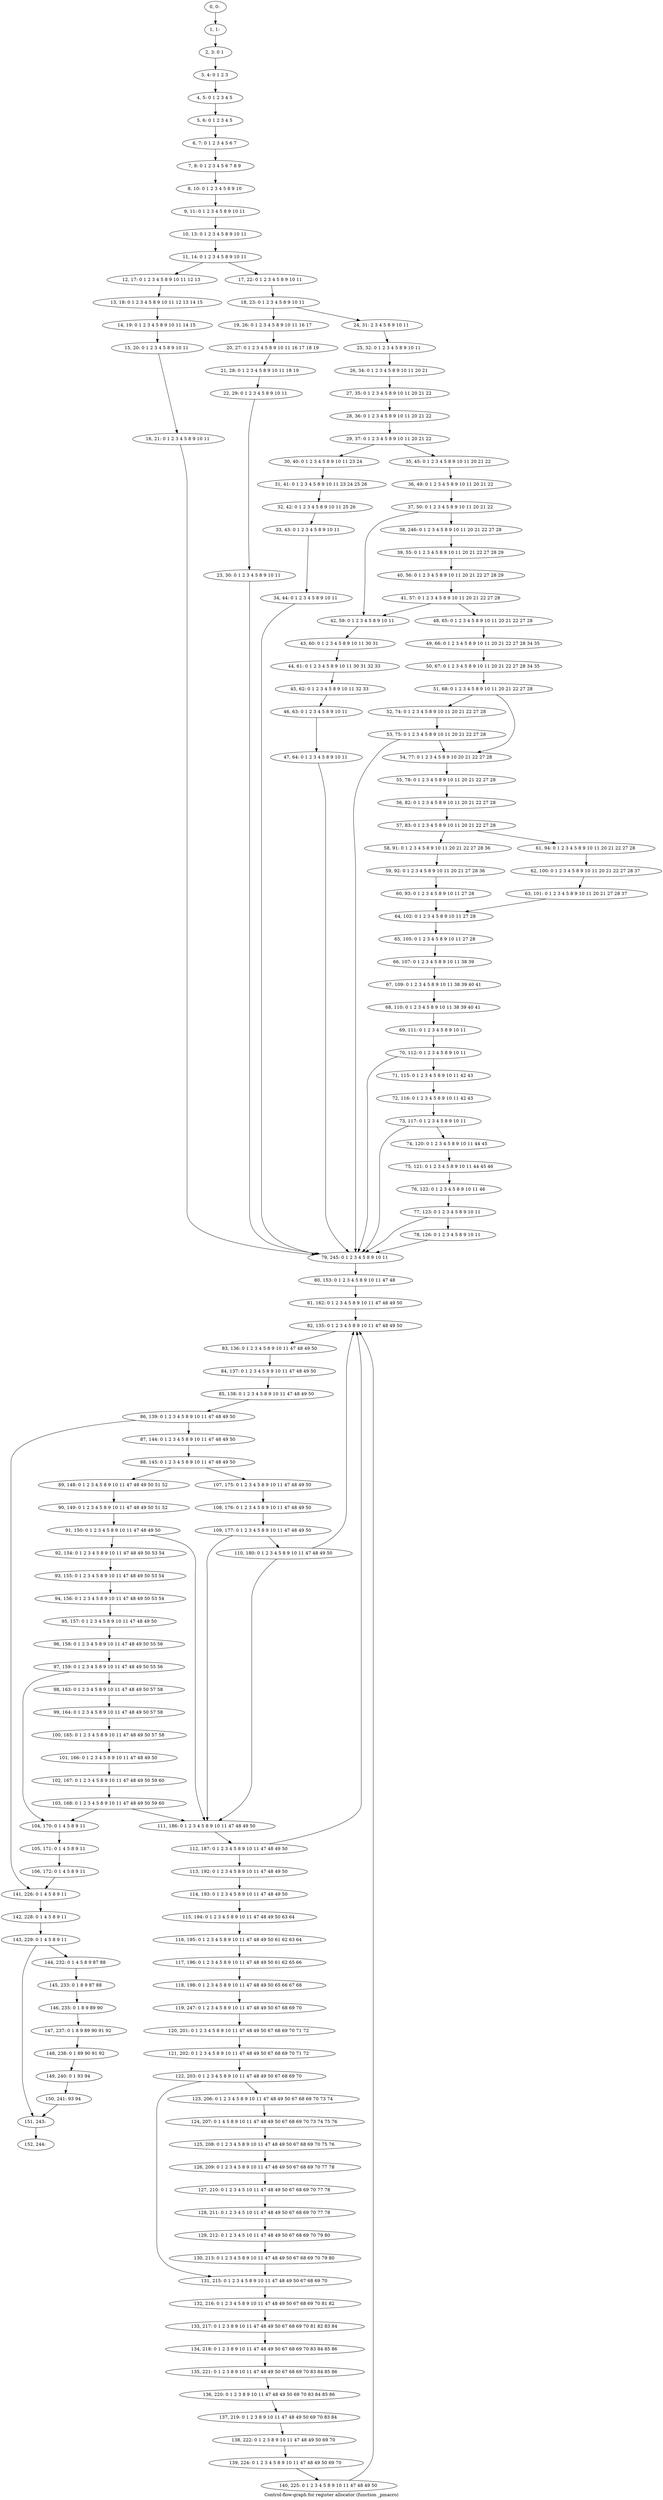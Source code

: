 digraph G {
graph [label="Control-flow-graph for register allocator (function _pmacro)"]
0[label="0, 0: "];
1[label="1, 1: "];
2[label="2, 3: 0 1 "];
3[label="3, 4: 0 1 2 3 "];
4[label="4, 5: 0 1 2 3 4 5 "];
5[label="5, 6: 0 1 2 3 4 5 "];
6[label="6, 7: 0 1 2 3 4 5 6 7 "];
7[label="7, 8: 0 1 2 3 4 5 6 7 8 9 "];
8[label="8, 10: 0 1 2 3 4 5 8 9 10 "];
9[label="9, 11: 0 1 2 3 4 5 8 9 10 11 "];
10[label="10, 13: 0 1 2 3 4 5 8 9 10 11 "];
11[label="11, 14: 0 1 2 3 4 5 8 9 10 11 "];
12[label="12, 17: 0 1 2 3 4 5 8 9 10 11 12 13 "];
13[label="13, 18: 0 1 2 3 4 5 8 9 10 11 12 13 14 15 "];
14[label="14, 19: 0 1 2 3 4 5 8 9 10 11 14 15 "];
15[label="15, 20: 0 1 2 3 4 5 8 9 10 11 "];
16[label="16, 21: 0 1 2 3 4 5 8 9 10 11 "];
17[label="17, 22: 0 1 2 3 4 5 8 9 10 11 "];
18[label="18, 23: 0 1 2 3 4 5 8 9 10 11 "];
19[label="19, 26: 0 1 2 3 4 5 8 9 10 11 16 17 "];
20[label="20, 27: 0 1 2 3 4 5 8 9 10 11 16 17 18 19 "];
21[label="21, 28: 0 1 2 3 4 5 8 9 10 11 18 19 "];
22[label="22, 29: 0 1 2 3 4 5 8 9 10 11 "];
23[label="23, 30: 0 1 2 3 4 5 8 9 10 11 "];
24[label="24, 31: 2 3 4 5 8 9 10 11 "];
25[label="25, 32: 0 1 2 3 4 5 8 9 10 11 "];
26[label="26, 34: 0 1 2 3 4 5 8 9 10 11 20 21 "];
27[label="27, 35: 0 1 2 3 4 5 8 9 10 11 20 21 22 "];
28[label="28, 36: 0 1 2 3 4 5 8 9 10 11 20 21 22 "];
29[label="29, 37: 0 1 2 3 4 5 8 9 10 11 20 21 22 "];
30[label="30, 40: 0 1 2 3 4 5 8 9 10 11 23 24 "];
31[label="31, 41: 0 1 2 3 4 5 8 9 10 11 23 24 25 26 "];
32[label="32, 42: 0 1 2 3 4 5 8 9 10 11 25 26 "];
33[label="33, 43: 0 1 2 3 4 5 8 9 10 11 "];
34[label="34, 44: 0 1 2 3 4 5 8 9 10 11 "];
35[label="35, 45: 0 1 2 3 4 5 8 9 10 11 20 21 22 "];
36[label="36, 49: 0 1 2 3 4 5 8 9 10 11 20 21 22 "];
37[label="37, 50: 0 1 2 3 4 5 8 9 10 11 20 21 22 "];
38[label="38, 246: 0 1 2 3 4 5 8 9 10 11 20 21 22 27 28 "];
39[label="39, 55: 0 1 2 3 4 5 8 9 10 11 20 21 22 27 28 29 "];
40[label="40, 56: 0 1 2 3 4 5 8 9 10 11 20 21 22 27 28 29 "];
41[label="41, 57: 0 1 2 3 4 5 8 9 10 11 20 21 22 27 28 "];
42[label="42, 59: 0 1 2 3 4 5 8 9 10 11 "];
43[label="43, 60: 0 1 2 3 4 5 8 9 10 11 30 31 "];
44[label="44, 61: 0 1 2 3 4 5 8 9 10 11 30 31 32 33 "];
45[label="45, 62: 0 1 2 3 4 5 8 9 10 11 32 33 "];
46[label="46, 63: 0 1 2 3 4 5 8 9 10 11 "];
47[label="47, 64: 0 1 2 3 4 5 8 9 10 11 "];
48[label="48, 65: 0 1 2 3 4 5 8 9 10 11 20 21 22 27 28 "];
49[label="49, 66: 0 1 2 3 4 5 8 9 10 11 20 21 22 27 28 34 35 "];
50[label="50, 67: 0 1 2 3 4 5 8 9 10 11 20 21 22 27 28 34 35 "];
51[label="51, 68: 0 1 2 3 4 5 8 9 10 11 20 21 22 27 28 "];
52[label="52, 74: 0 1 2 3 4 5 8 9 10 11 20 21 22 27 28 "];
53[label="53, 75: 0 1 2 3 4 5 8 9 10 11 20 21 22 27 28 "];
54[label="54, 77: 0 1 2 3 4 5 8 9 10 20 21 22 27 28 "];
55[label="55, 78: 0 1 2 3 4 5 8 9 10 11 20 21 22 27 28 "];
56[label="56, 82: 0 1 2 3 4 5 8 9 10 11 20 21 22 27 28 "];
57[label="57, 83: 0 1 2 3 4 5 8 9 10 11 20 21 22 27 28 "];
58[label="58, 91: 0 1 2 3 4 5 8 9 10 11 20 21 22 27 28 36 "];
59[label="59, 92: 0 1 2 3 4 5 8 9 10 11 20 21 27 28 36 "];
60[label="60, 93: 0 1 2 3 4 5 8 9 10 11 27 28 "];
61[label="61, 94: 0 1 2 3 4 5 8 9 10 11 20 21 22 27 28 "];
62[label="62, 100: 0 1 2 3 4 5 8 9 10 11 20 21 22 27 28 37 "];
63[label="63, 101: 0 1 2 3 4 5 8 9 10 11 20 21 27 28 37 "];
64[label="64, 102: 0 1 2 3 4 5 8 9 10 11 27 28 "];
65[label="65, 105: 0 1 2 3 4 5 8 9 10 11 27 28 "];
66[label="66, 107: 0 1 2 3 4 5 8 9 10 11 38 39 "];
67[label="67, 109: 0 1 2 3 4 5 8 9 10 11 38 39 40 41 "];
68[label="68, 110: 0 1 2 3 4 5 8 9 10 11 38 39 40 41 "];
69[label="69, 111: 0 1 2 3 4 5 8 9 10 11 "];
70[label="70, 112: 0 1 2 3 4 5 8 9 10 11 "];
71[label="71, 115: 0 1 2 3 4 5 8 9 10 11 42 43 "];
72[label="72, 116: 0 1 2 3 4 5 8 9 10 11 42 43 "];
73[label="73, 117: 0 1 2 3 4 5 8 9 10 11 "];
74[label="74, 120: 0 1 2 3 4 5 8 9 10 11 44 45 "];
75[label="75, 121: 0 1 2 3 4 5 8 9 10 11 44 45 46 "];
76[label="76, 122: 0 1 2 3 4 5 8 9 10 11 46 "];
77[label="77, 123: 0 1 2 3 4 5 8 9 10 11 "];
78[label="78, 126: 0 1 2 3 4 5 8 9 10 11 "];
79[label="79, 245: 0 1 2 3 4 5 8 9 10 11 "];
80[label="80, 153: 0 1 2 3 4 5 8 9 10 11 47 48 "];
81[label="81, 162: 0 1 2 3 4 5 8 9 10 11 47 48 49 50 "];
82[label="82, 135: 0 1 2 3 4 5 8 9 10 11 47 48 49 50 "];
83[label="83, 136: 0 1 2 3 4 5 8 9 10 11 47 48 49 50 "];
84[label="84, 137: 0 1 2 3 4 5 8 9 10 11 47 48 49 50 "];
85[label="85, 138: 0 1 2 3 4 5 8 9 10 11 47 48 49 50 "];
86[label="86, 139: 0 1 2 3 4 5 8 9 10 11 47 48 49 50 "];
87[label="87, 144: 0 1 2 3 4 5 8 9 10 11 47 48 49 50 "];
88[label="88, 145: 0 1 2 3 4 5 8 9 10 11 47 48 49 50 "];
89[label="89, 148: 0 1 2 3 4 5 8 9 10 11 47 48 49 50 51 52 "];
90[label="90, 149: 0 1 2 3 4 5 8 9 10 11 47 48 49 50 51 52 "];
91[label="91, 150: 0 1 2 3 4 5 8 9 10 11 47 48 49 50 "];
92[label="92, 154: 0 1 2 3 4 5 8 9 10 11 47 48 49 50 53 54 "];
93[label="93, 155: 0 1 2 3 4 5 8 9 10 11 47 48 49 50 53 54 "];
94[label="94, 156: 0 1 2 3 4 5 8 9 10 11 47 48 49 50 53 54 "];
95[label="95, 157: 0 1 2 3 4 5 8 9 10 11 47 48 49 50 "];
96[label="96, 158: 0 1 2 3 4 5 8 9 10 11 47 48 49 50 55 56 "];
97[label="97, 159: 0 1 2 3 4 5 8 9 10 11 47 48 49 50 55 56 "];
98[label="98, 163: 0 1 2 3 4 5 8 9 10 11 47 48 49 50 57 58 "];
99[label="99, 164: 0 1 2 3 4 5 8 9 10 11 47 48 49 50 57 58 "];
100[label="100, 165: 0 1 2 3 4 5 8 9 10 11 47 48 49 50 57 58 "];
101[label="101, 166: 0 1 2 3 4 5 8 9 10 11 47 48 49 50 "];
102[label="102, 167: 0 1 2 3 4 5 8 9 10 11 47 48 49 50 59 60 "];
103[label="103, 168: 0 1 2 3 4 5 8 9 10 11 47 48 49 50 59 60 "];
104[label="104, 170: 0 1 4 5 8 9 11 "];
105[label="105, 171: 0 1 4 5 8 9 11 "];
106[label="106, 172: 0 1 4 5 8 9 11 "];
107[label="107, 175: 0 1 2 3 4 5 8 9 10 11 47 48 49 50 "];
108[label="108, 176: 0 1 2 3 4 5 8 9 10 11 47 48 49 50 "];
109[label="109, 177: 0 1 2 3 4 5 8 9 10 11 47 48 49 50 "];
110[label="110, 180: 0 1 2 3 4 5 8 9 10 11 47 48 49 50 "];
111[label="111, 186: 0 1 2 3 4 5 8 9 10 11 47 48 49 50 "];
112[label="112, 187: 0 1 2 3 4 5 8 9 10 11 47 48 49 50 "];
113[label="113, 192: 0 1 2 3 4 5 8 9 10 11 47 48 49 50 "];
114[label="114, 193: 0 1 2 3 4 5 8 9 10 11 47 48 49 50 "];
115[label="115, 194: 0 1 2 3 4 5 8 9 10 11 47 48 49 50 63 64 "];
116[label="116, 195: 0 1 2 3 4 5 8 9 10 11 47 48 49 50 61 62 63 64 "];
117[label="117, 196: 0 1 2 3 4 5 8 9 10 11 47 48 49 50 61 62 65 66 "];
118[label="118, 198: 0 1 2 3 4 5 8 9 10 11 47 48 49 50 65 66 67 68 "];
119[label="119, 247: 0 1 2 3 4 5 8 9 10 11 47 48 49 50 67 68 69 70 "];
120[label="120, 201: 0 1 2 3 4 5 8 9 10 11 47 48 49 50 67 68 69 70 71 72 "];
121[label="121, 202: 0 1 2 3 4 5 8 9 10 11 47 48 49 50 67 68 69 70 71 72 "];
122[label="122, 203: 0 1 2 3 4 5 8 9 10 11 47 48 49 50 67 68 69 70 "];
123[label="123, 206: 0 1 2 3 4 5 8 9 10 11 47 48 49 50 67 68 69 70 73 74 "];
124[label="124, 207: 0 1 4 5 8 9 10 11 47 48 49 50 67 68 69 70 73 74 75 76 "];
125[label="125, 208: 0 1 2 3 4 5 8 9 10 11 47 48 49 50 67 68 69 70 75 76 "];
126[label="126, 209: 0 1 2 3 4 5 8 9 10 11 47 48 49 50 67 68 69 70 77 78 "];
127[label="127, 210: 0 1 2 3 4 5 10 11 47 48 49 50 67 68 69 70 77 78 "];
128[label="128, 211: 0 1 2 3 4 5 10 11 47 48 49 50 67 68 69 70 77 78 "];
129[label="129, 212: 0 1 2 3 4 5 10 11 47 48 49 50 67 68 69 70 79 80 "];
130[label="130, 213: 0 1 2 3 4 5 8 9 10 11 47 48 49 50 67 68 69 70 79 80 "];
131[label="131, 215: 0 1 2 3 4 5 8 9 10 11 47 48 49 50 67 68 69 70 "];
132[label="132, 216: 0 1 2 3 4 5 8 9 10 11 47 48 49 50 67 68 69 70 81 82 "];
133[label="133, 217: 0 1 2 3 8 9 10 11 47 48 49 50 67 68 69 70 81 82 83 84 "];
134[label="134, 218: 0 1 2 3 8 9 10 11 47 48 49 50 67 68 69 70 83 84 85 86 "];
135[label="135, 221: 0 1 2 3 8 9 10 11 47 48 49 50 67 68 69 70 83 84 85 86 "];
136[label="136, 220: 0 1 2 3 8 9 10 11 47 48 49 50 69 70 83 84 85 86 "];
137[label="137, 219: 0 1 2 3 8 9 10 11 47 48 49 50 69 70 83 84 "];
138[label="138, 222: 0 1 2 3 8 9 10 11 47 48 49 50 69 70 "];
139[label="139, 224: 0 1 2 3 4 5 8 9 10 11 47 48 49 50 69 70 "];
140[label="140, 225: 0 1 2 3 4 5 8 9 10 11 47 48 49 50 "];
141[label="141, 226: 0 1 4 5 8 9 11 "];
142[label="142, 228: 0 1 4 5 8 9 11 "];
143[label="143, 229: 0 1 4 5 8 9 11 "];
144[label="144, 232: 0 1 4 5 8 9 87 88 "];
145[label="145, 233: 0 1 8 9 87 88 "];
146[label="146, 235: 0 1 8 9 89 90 "];
147[label="147, 237: 0 1 8 9 89 90 91 92 "];
148[label="148, 238: 0 1 89 90 91 92 "];
149[label="149, 240: 0 1 93 94 "];
150[label="150, 241: 93 94 "];
151[label="151, 243: "];
152[label="152, 244: "];
0->1 ;
1->2 ;
2->3 ;
3->4 ;
4->5 ;
5->6 ;
6->7 ;
7->8 ;
8->9 ;
9->10 ;
10->11 ;
11->12 ;
11->17 ;
12->13 ;
13->14 ;
14->15 ;
15->16 ;
16->79 ;
17->18 ;
18->19 ;
18->24 ;
19->20 ;
20->21 ;
21->22 ;
22->23 ;
23->79 ;
24->25 ;
25->26 ;
26->27 ;
27->28 ;
28->29 ;
29->30 ;
29->35 ;
30->31 ;
31->32 ;
32->33 ;
33->34 ;
34->79 ;
35->36 ;
36->37 ;
37->38 ;
37->42 ;
38->39 ;
39->40 ;
40->41 ;
41->42 ;
41->48 ;
42->43 ;
43->44 ;
44->45 ;
45->46 ;
46->47 ;
47->79 ;
48->49 ;
49->50 ;
50->51 ;
51->52 ;
51->54 ;
52->53 ;
53->54 ;
53->79 ;
54->55 ;
55->56 ;
56->57 ;
57->58 ;
57->61 ;
58->59 ;
59->60 ;
60->64 ;
61->62 ;
62->63 ;
63->64 ;
64->65 ;
65->66 ;
66->67 ;
67->68 ;
68->69 ;
69->70 ;
70->71 ;
70->79 ;
71->72 ;
72->73 ;
73->74 ;
73->79 ;
74->75 ;
75->76 ;
76->77 ;
77->78 ;
77->79 ;
78->79 ;
79->80 ;
80->81 ;
81->82 ;
82->83 ;
83->84 ;
84->85 ;
85->86 ;
86->87 ;
86->141 ;
87->88 ;
88->89 ;
88->107 ;
89->90 ;
90->91 ;
91->92 ;
91->111 ;
92->93 ;
93->94 ;
94->95 ;
95->96 ;
96->97 ;
97->98 ;
97->104 ;
98->99 ;
99->100 ;
100->101 ;
101->102 ;
102->103 ;
103->104 ;
103->111 ;
104->105 ;
105->106 ;
106->141 ;
107->108 ;
108->109 ;
109->110 ;
109->111 ;
110->111 ;
110->82 ;
111->112 ;
112->113 ;
112->82 ;
113->114 ;
114->115 ;
115->116 ;
116->117 ;
117->118 ;
118->119 ;
119->120 ;
120->121 ;
121->122 ;
122->123 ;
122->131 ;
123->124 ;
124->125 ;
125->126 ;
126->127 ;
127->128 ;
128->129 ;
129->130 ;
130->131 ;
131->132 ;
132->133 ;
133->134 ;
134->135 ;
135->136 ;
136->137 ;
137->138 ;
138->139 ;
139->140 ;
140->82 ;
141->142 ;
142->143 ;
143->144 ;
143->151 ;
144->145 ;
145->146 ;
146->147 ;
147->148 ;
148->149 ;
149->150 ;
150->151 ;
151->152 ;
}
